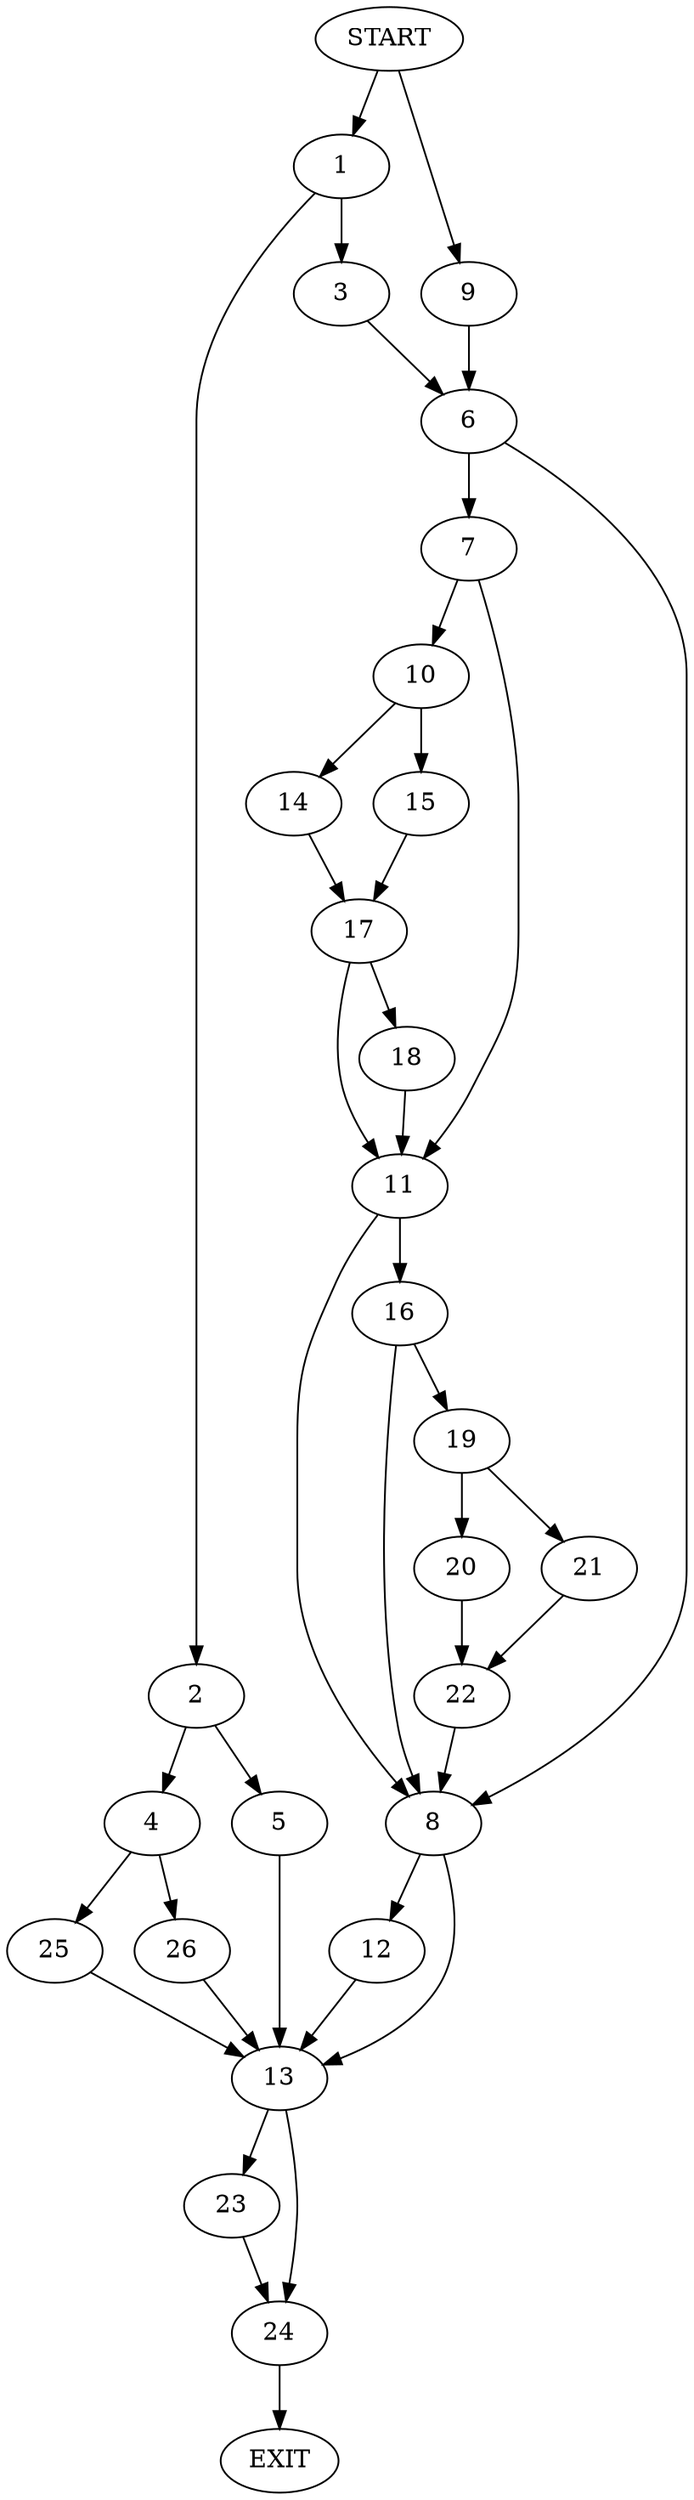 digraph {
0 [label="START"]
27 [label="EXIT"]
0 -> 1
1 -> 2
1 -> 3
2 -> 4
2 -> 5
3 -> 6
6 -> 7
6 -> 8
0 -> 9
9 -> 6
7 -> 10
7 -> 11
8 -> 12
8 -> 13
10 -> 14
10 -> 15
11 -> 8
11 -> 16
14 -> 17
15 -> 17
17 -> 18
17 -> 11
18 -> 11
16 -> 19
16 -> 8
19 -> 20
19 -> 21
20 -> 22
21 -> 22
22 -> 8
12 -> 13
13 -> 23
13 -> 24
5 -> 13
4 -> 25
4 -> 26
26 -> 13
25 -> 13
24 -> 27
23 -> 24
}
